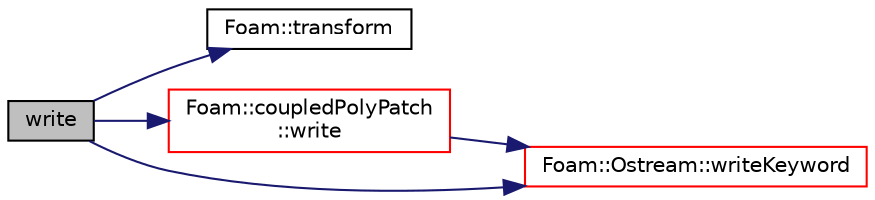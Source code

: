 digraph "write"
{
  bgcolor="transparent";
  edge [fontname="Helvetica",fontsize="10",labelfontname="Helvetica",labelfontsize="10"];
  node [fontname="Helvetica",fontsize="10",shape=record];
  rankdir="LR";
  Node3781 [label="write",height=0.2,width=0.4,color="black", fillcolor="grey75", style="filled", fontcolor="black"];
  Node3781 -> Node3782 [color="midnightblue",fontsize="10",style="solid",fontname="Helvetica"];
  Node3782 [label="Foam::transform",height=0.2,width=0.4,color="black",URL="$a21851.html#a919915170941701c1223291531ad010c"];
  Node3781 -> Node3783 [color="midnightblue",fontsize="10",style="solid",fontname="Helvetica"];
  Node3783 [label="Foam::coupledPolyPatch\l::write",height=0.2,width=0.4,color="red",URL="$a28581.html#a293fdfec8bdfbd5c3913ab4c9f3454ff",tooltip="Write the polyPatch data as a dictionary. "];
  Node3783 -> Node3785 [color="midnightblue",fontsize="10",style="solid",fontname="Helvetica"];
  Node3785 [label="Foam::Ostream::writeKeyword",height=0.2,width=0.4,color="red",URL="$a27345.html#a3c58b2bb9174ea3c4a5fa58095d1290e",tooltip="Write the keyword followed by an appropriate indentation. "];
  Node3781 -> Node3785 [color="midnightblue",fontsize="10",style="solid",fontname="Helvetica"];
}
